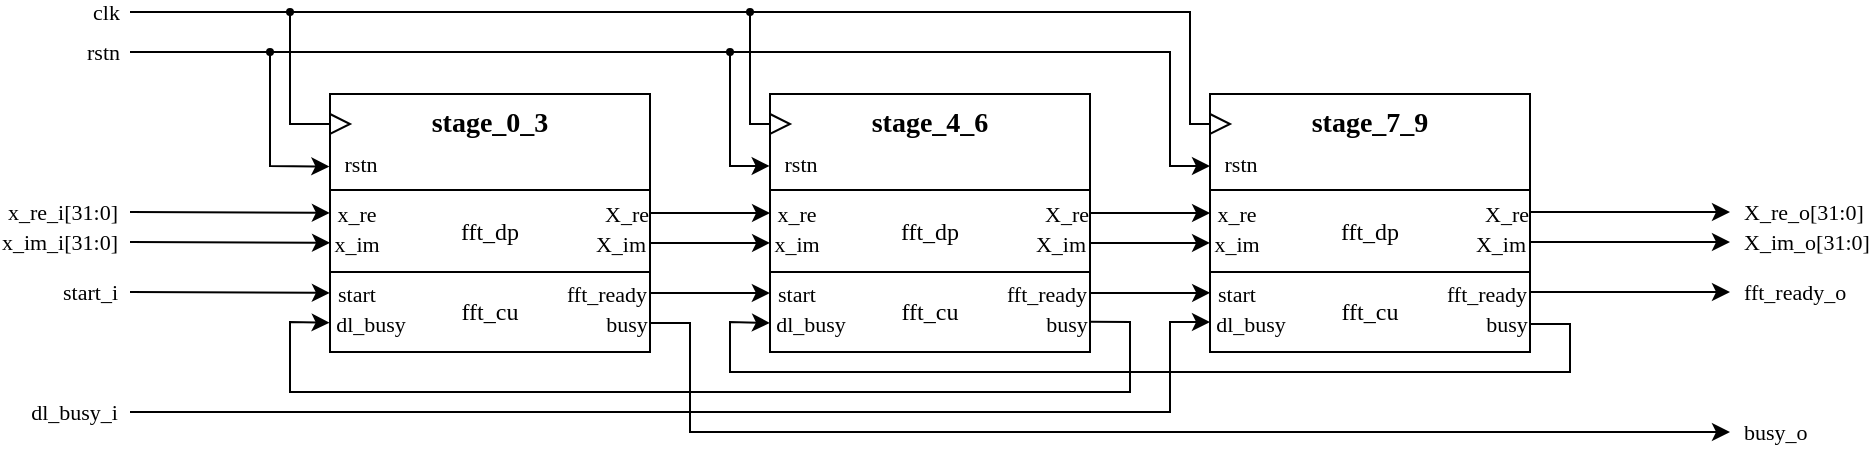 <mxfile version="26.0.16">
  <diagram name="Page-1" id="58cdce13-f638-feb5-8d6f-7d28b1aa9fa0">
    <mxGraphModel dx="1434" dy="766" grid="1" gridSize="5" guides="1" tooltips="1" connect="1" arrows="1" fold="1" page="1" pageScale="1" pageWidth="1100" pageHeight="850" background="none" math="0" shadow="0">
      <root>
        <mxCell id="0" />
        <mxCell id="1" parent="0" />
        <mxCell id="S5aGi3HF0J0l1EgHDcWB-17" value="&lt;span&gt;stage_0_3&lt;/span&gt;" style="rounded=0;whiteSpace=wrap;html=1;fillColor=default;verticalAlign=top;fontFamily=NewsGotT;fontStyle=1;fontSize=14;" parent="1" vertex="1">
          <mxGeometry x="220" y="141" width="160" height="129" as="geometry" />
        </mxCell>
        <mxCell id="S5aGi3HF0J0l1EgHDcWB-3" value="fft_dp" style="rounded=0;whiteSpace=wrap;html=1;fontFamily=NewsGotT;" parent="1" vertex="1">
          <mxGeometry x="220" y="189" width="160" height="41" as="geometry" />
        </mxCell>
        <mxCell id="S5aGi3HF0J0l1EgHDcWB-5" value="" style="endArrow=none;html=1;rounded=0;entryX=0;entryY=0.25;entryDx=0;entryDy=0;endFill=0;fontFamily=NewsGotT;" parent="1" edge="1">
          <mxGeometry width="50" height="50" relative="1" as="geometry">
            <mxPoint x="120" y="100" as="sourcePoint" />
            <mxPoint x="220" y="156" as="targetPoint" />
            <Array as="points">
              <mxPoint x="200" y="100" />
              <mxPoint x="200" y="156" />
            </Array>
          </mxGeometry>
        </mxCell>
        <mxCell id="S5aGi3HF0J0l1EgHDcWB-8" value="clk" style="edgeLabel;html=1;align=right;verticalAlign=middle;resizable=0;points=[];fontFamily=NewsGotT;" parent="S5aGi3HF0J0l1EgHDcWB-5" vertex="1" connectable="0">
          <mxGeometry x="-0.244" y="1" relative="1" as="geometry">
            <mxPoint x="-64" y="1" as="offset" />
          </mxGeometry>
        </mxCell>
        <mxCell id="S5aGi3HF0J0l1EgHDcWB-6" value="" style="triangle;whiteSpace=wrap;html=1;fontFamily=NewsGotT;" parent="1" vertex="1">
          <mxGeometry x="220" y="151" width="10" height="10" as="geometry" />
        </mxCell>
        <mxCell id="S5aGi3HF0J0l1EgHDcWB-19" value="fft_cu" style="rounded=0;whiteSpace=wrap;html=1;fontFamily=NewsGotT;" parent="1" vertex="1">
          <mxGeometry x="220" y="230" width="160" height="40" as="geometry" />
        </mxCell>
        <mxCell id="S5aGi3HF0J0l1EgHDcWB-20" value="start" style="text;html=1;align=center;verticalAlign=middle;resizable=0;points=[];autosize=1;strokeColor=none;fillColor=none;spacing=-5;fontSize=11;fontFamily=NewsGotT;" parent="1" vertex="1">
          <mxGeometry x="220" y="233" width="25" height="15" as="geometry" />
        </mxCell>
        <mxCell id="S5aGi3HF0J0l1EgHDcWB-22" value="dl_busy" style="text;html=1;align=center;verticalAlign=middle;resizable=0;points=[];autosize=1;strokeColor=none;fillColor=none;spacing=-5;fontSize=11;fontFamily=NewsGotT;" parent="1" vertex="1">
          <mxGeometry x="220" y="248" width="40" height="15" as="geometry" />
        </mxCell>
        <mxCell id="S5aGi3HF0J0l1EgHDcWB-23" value="x_re" style="text;html=1;align=center;verticalAlign=middle;resizable=0;points=[];autosize=1;strokeColor=none;fillColor=none;spacing=-5;fontSize=11;fontFamily=NewsGotT;" parent="1" vertex="1">
          <mxGeometry x="220" y="193" width="25" height="15" as="geometry" />
        </mxCell>
        <mxCell id="S5aGi3HF0J0l1EgHDcWB-24" value="x_im" style="text;html=1;align=center;verticalAlign=middle;resizable=0;points=[];autosize=1;strokeColor=none;fillColor=none;spacing=-5;fontSize=11;fontFamily=NewsGotT;" parent="1" vertex="1">
          <mxGeometry x="220" y="208" width="25" height="15" as="geometry" />
        </mxCell>
        <mxCell id="S5aGi3HF0J0l1EgHDcWB-25" value="fft_ready" style="text;html=1;align=center;verticalAlign=middle;resizable=0;points=[];autosize=1;strokeColor=none;fillColor=none;spacing=-5;fontSize=11;fontFamily=NewsGotT;" parent="1" vertex="1">
          <mxGeometry x="335" y="233" width="45" height="15" as="geometry" />
        </mxCell>
        <mxCell id="S5aGi3HF0J0l1EgHDcWB-95" value="busy_o" style="edgeStyle=orthogonalEdgeStyle;rounded=0;orthogonalLoop=1;jettySize=auto;html=1;fontFamily=NewsGotT;align=left;" parent="1" source="S5aGi3HF0J0l1EgHDcWB-26" edge="1">
          <mxGeometry x="1" y="-5" relative="1" as="geometry">
            <mxPoint x="920" y="310" as="targetPoint" />
            <Array as="points">
              <mxPoint x="400" y="255" />
              <mxPoint x="400" y="310" />
            </Array>
            <mxPoint x="5" y="-5" as="offset" />
          </mxGeometry>
        </mxCell>
        <mxCell id="S5aGi3HF0J0l1EgHDcWB-26" value="busy" style="text;html=1;align=center;verticalAlign=middle;resizable=0;points=[];autosize=1;strokeColor=none;fillColor=none;spacing=-5;fontSize=11;fontFamily=NewsGotT;" parent="1" vertex="1">
          <mxGeometry x="355" y="248" width="25" height="15" as="geometry" />
        </mxCell>
        <mxCell id="S5aGi3HF0J0l1EgHDcWB-29" value="X_re" style="text;html=1;align=center;verticalAlign=middle;resizable=0;points=[];autosize=1;strokeColor=none;fillColor=none;spacing=-5;fontSize=11;fontFamily=NewsGotT;" parent="1" vertex="1">
          <mxGeometry x="355" y="193" width="25" height="15" as="geometry" />
        </mxCell>
        <mxCell id="S5aGi3HF0J0l1EgHDcWB-30" value="X_im" style="text;html=1;align=center;verticalAlign=middle;resizable=0;points=[];autosize=1;strokeColor=none;fillColor=none;spacing=-5;fontSize=11;fontFamily=NewsGotT;" parent="1" vertex="1">
          <mxGeometry x="350" y="208" width="30" height="15" as="geometry" />
        </mxCell>
        <mxCell id="S5aGi3HF0J0l1EgHDcWB-31" value="rstn" style="text;html=1;align=center;verticalAlign=middle;resizable=0;points=[];autosize=1;strokeColor=none;fillColor=none;spacing=-5;fontSize=11;fontFamily=NewsGotT;" parent="1" vertex="1">
          <mxGeometry x="225" y="168" width="20" height="15" as="geometry" />
        </mxCell>
        <mxCell id="S5aGi3HF0J0l1EgHDcWB-35" value="" style="endArrow=classic;html=1;rounded=0;entryX=-0.002;entryY=0.281;entryDx=0;entryDy=0;entryPerimeter=0;fontFamily=NewsGotT;" parent="1" target="S5aGi3HF0J0l1EgHDcWB-17" edge="1">
          <mxGeometry width="50" height="50" relative="1" as="geometry">
            <mxPoint x="120" y="120" as="sourcePoint" />
            <mxPoint x="270" y="150" as="targetPoint" />
            <Array as="points">
              <mxPoint x="190" y="120" />
              <mxPoint x="190" y="177" />
            </Array>
          </mxGeometry>
        </mxCell>
        <mxCell id="S5aGi3HF0J0l1EgHDcWB-56" value="rstn" style="edgeLabel;html=1;align=right;verticalAlign=middle;resizable=0;points=[];fontFamily=NewsGotT;" parent="S5aGi3HF0J0l1EgHDcWB-35" vertex="1" connectable="0">
          <mxGeometry x="-0.932" relative="1" as="geometry">
            <mxPoint x="-10" as="offset" />
          </mxGeometry>
        </mxCell>
        <mxCell id="S5aGi3HF0J0l1EgHDcWB-36" value="" style="endArrow=classic;html=1;rounded=0;startArrow=oval;startFill=1;startSize=3;entryX=-0.001;entryY=0.279;entryDx=0;entryDy=0;entryPerimeter=0;fontFamily=NewsGotT;" parent="1" target="S5aGi3HF0J0l1EgHDcWB-37" edge="1">
          <mxGeometry width="50" height="50" relative="1" as="geometry">
            <mxPoint x="190" y="120" as="sourcePoint" />
            <mxPoint x="320" y="120" as="targetPoint" />
            <Array as="points">
              <mxPoint x="420" y="120" />
              <mxPoint x="420" y="177" />
            </Array>
          </mxGeometry>
        </mxCell>
        <mxCell id="S5aGi3HF0J0l1EgHDcWB-37" value="&lt;b&gt;stage_4_6&lt;/b&gt;" style="rounded=0;whiteSpace=wrap;html=1;fillColor=default;verticalAlign=top;fontFamily=NewsGotT;fontSize=14;" parent="1" vertex="1">
          <mxGeometry x="440" y="141" width="160" height="129" as="geometry" />
        </mxCell>
        <mxCell id="S5aGi3HF0J0l1EgHDcWB-38" value="fft_dp" style="rounded=0;whiteSpace=wrap;html=1;fontFamily=NewsGotT;" parent="1" vertex="1">
          <mxGeometry x="440" y="189" width="160" height="41" as="geometry" />
        </mxCell>
        <mxCell id="S5aGi3HF0J0l1EgHDcWB-39" value="" style="triangle;whiteSpace=wrap;html=1;fontFamily=NewsGotT;" parent="1" vertex="1">
          <mxGeometry x="440" y="151" width="10" height="10" as="geometry" />
        </mxCell>
        <mxCell id="S5aGi3HF0J0l1EgHDcWB-40" value="fft_cu" style="rounded=0;whiteSpace=wrap;html=1;fontFamily=NewsGotT;" parent="1" vertex="1">
          <mxGeometry x="440" y="230" width="160" height="40" as="geometry" />
        </mxCell>
        <mxCell id="S5aGi3HF0J0l1EgHDcWB-41" value="start" style="text;html=1;align=center;verticalAlign=middle;resizable=0;points=[];autosize=1;strokeColor=none;fillColor=none;spacing=-5;fontSize=11;fontFamily=NewsGotT;" parent="1" vertex="1">
          <mxGeometry x="440" y="233" width="25" height="15" as="geometry" />
        </mxCell>
        <mxCell id="S5aGi3HF0J0l1EgHDcWB-42" value="dl_busy" style="text;html=1;align=center;verticalAlign=middle;resizable=0;points=[];autosize=1;strokeColor=none;fillColor=none;spacing=-5;fontSize=11;fontFamily=NewsGotT;" parent="1" vertex="1">
          <mxGeometry x="440" y="248" width="40" height="15" as="geometry" />
        </mxCell>
        <mxCell id="S5aGi3HF0J0l1EgHDcWB-43" value="x_re" style="text;html=1;align=center;verticalAlign=middle;resizable=0;points=[];autosize=1;strokeColor=none;fillColor=none;spacing=-5;fontSize=11;fontFamily=NewsGotT;" parent="1" vertex="1">
          <mxGeometry x="440" y="193" width="25" height="15" as="geometry" />
        </mxCell>
        <mxCell id="S5aGi3HF0J0l1EgHDcWB-44" value="x_im" style="text;html=1;align=center;verticalAlign=middle;resizable=0;points=[];autosize=1;strokeColor=none;fillColor=none;spacing=-5;fontSize=11;fontFamily=NewsGotT;" parent="1" vertex="1">
          <mxGeometry x="440" y="208" width="25" height="15" as="geometry" />
        </mxCell>
        <mxCell id="S5aGi3HF0J0l1EgHDcWB-45" value="fft_ready" style="text;html=1;align=center;verticalAlign=middle;resizable=0;points=[];autosize=1;strokeColor=none;fillColor=none;spacing=-5;fontSize=11;fontFamily=NewsGotT;" parent="1" vertex="1">
          <mxGeometry x="555" y="233" width="45" height="15" as="geometry" />
        </mxCell>
        <mxCell id="S5aGi3HF0J0l1EgHDcWB-46" value="busy" style="text;html=1;align=center;verticalAlign=middle;resizable=0;points=[];autosize=1;strokeColor=none;fillColor=none;spacing=-5;fontSize=11;fontFamily=NewsGotT;" parent="1" vertex="1">
          <mxGeometry x="575" y="248" width="25" height="15" as="geometry" />
        </mxCell>
        <mxCell id="S5aGi3HF0J0l1EgHDcWB-47" value="X_re" style="text;html=1;align=center;verticalAlign=middle;resizable=0;points=[];autosize=1;strokeColor=none;fillColor=none;spacing=-5;fontSize=11;fontFamily=NewsGotT;" parent="1" vertex="1">
          <mxGeometry x="575" y="193" width="25" height="15" as="geometry" />
        </mxCell>
        <mxCell id="S5aGi3HF0J0l1EgHDcWB-48" value="X_im" style="text;html=1;align=center;verticalAlign=middle;resizable=0;points=[];autosize=1;strokeColor=none;fillColor=none;spacing=-5;fontSize=11;fontFamily=NewsGotT;" parent="1" vertex="1">
          <mxGeometry x="570" y="208" width="30" height="15" as="geometry" />
        </mxCell>
        <mxCell id="S5aGi3HF0J0l1EgHDcWB-49" value="rstn" style="text;html=1;align=center;verticalAlign=middle;resizable=0;points=[];autosize=1;strokeColor=none;fillColor=none;spacing=-5;fontSize=11;fontFamily=NewsGotT;" parent="1" vertex="1">
          <mxGeometry x="445" y="168" width="20" height="15" as="geometry" />
        </mxCell>
        <mxCell id="S5aGi3HF0J0l1EgHDcWB-50" value="" style="endArrow=none;html=1;rounded=0;startArrow=oval;startFill=1;startSize=3;entryX=0;entryY=0.5;entryDx=0;entryDy=0;fontFamily=NewsGotT;" parent="1" target="S5aGi3HF0J0l1EgHDcWB-39" edge="1">
          <mxGeometry width="50" height="50" relative="1" as="geometry">
            <mxPoint x="200" y="100" as="sourcePoint" />
            <mxPoint x="320" y="150" as="targetPoint" />
            <Array as="points">
              <mxPoint x="430" y="100" />
              <mxPoint x="430" y="156" />
            </Array>
          </mxGeometry>
        </mxCell>
        <mxCell id="S5aGi3HF0J0l1EgHDcWB-53" style="edgeStyle=orthogonalEdgeStyle;rounded=0;orthogonalLoop=1;jettySize=auto;html=1;entryX=-0.003;entryY=0.501;entryDx=0;entryDy=0;entryPerimeter=0;exitX=0.996;exitY=0.503;exitDx=0;exitDy=0;exitPerimeter=0;fontFamily=NewsGotT;" parent="1" source="S5aGi3HF0J0l1EgHDcWB-25" target="S5aGi3HF0J0l1EgHDcWB-41" edge="1">
          <mxGeometry relative="1" as="geometry">
            <mxPoint x="375" y="241.5" as="sourcePoint" />
            <mxPoint x="435" y="240.5" as="targetPoint" />
            <Array as="points">
              <mxPoint x="420" y="240" />
              <mxPoint x="420" y="240" />
            </Array>
          </mxGeometry>
        </mxCell>
        <mxCell id="S5aGi3HF0J0l1EgHDcWB-57" value="x_re_i[31:0]" style="endArrow=classic;html=1;rounded=0;align=right;entryX=-0.002;entryY=0.496;entryDx=0;entryDy=0;entryPerimeter=0;fontFamily=NewsGotT;" parent="1" target="S5aGi3HF0J0l1EgHDcWB-23" edge="1">
          <mxGeometry x="-1" y="5" width="50" height="50" relative="1" as="geometry">
            <mxPoint x="120" y="200" as="sourcePoint" />
            <mxPoint x="220" y="200" as="targetPoint" />
            <mxPoint x="-5" y="5" as="offset" />
          </mxGeometry>
        </mxCell>
        <mxCell id="S5aGi3HF0J0l1EgHDcWB-58" value="x_im_i[31:0]" style="endArrow=classic;html=1;rounded=0;entryX=0.001;entryY=0.495;entryDx=0;entryDy=0;entryPerimeter=0;align=right;fontFamily=NewsGotT;" parent="1" target="S5aGi3HF0J0l1EgHDcWB-24" edge="1">
          <mxGeometry x="-1" y="5" width="50" height="50" relative="1" as="geometry">
            <mxPoint x="120" y="215" as="sourcePoint" />
            <mxPoint x="220" y="217.83" as="targetPoint" />
            <mxPoint x="-5" y="5" as="offset" />
          </mxGeometry>
        </mxCell>
        <mxCell id="S5aGi3HF0J0l1EgHDcWB-59" value="start_i" style="endArrow=classic;html=1;rounded=0;align=right;entryX=-0.002;entryY=0.496;entryDx=0;entryDy=0;entryPerimeter=0;fontFamily=NewsGotT;" parent="1" target="S5aGi3HF0J0l1EgHDcWB-20" edge="1">
          <mxGeometry x="-1" y="5" width="50" height="50" relative="1" as="geometry">
            <mxPoint x="120" y="240" as="sourcePoint" />
            <mxPoint x="220" y="241" as="targetPoint" />
            <mxPoint x="-5" y="5" as="offset" />
          </mxGeometry>
        </mxCell>
        <mxCell id="S5aGi3HF0J0l1EgHDcWB-60" value="dl_busy_i" style="endArrow=classic;html=1;rounded=0;align=right;fontFamily=NewsGotT;" parent="1" edge="1">
          <mxGeometry x="-1" y="5" width="50" height="50" relative="1" as="geometry">
            <mxPoint x="120" y="300" as="sourcePoint" />
            <mxPoint x="660" y="255" as="targetPoint" />
            <mxPoint x="-5" y="5" as="offset" />
            <Array as="points">
              <mxPoint x="640" y="300" />
              <mxPoint x="640" y="255" />
            </Array>
          </mxGeometry>
        </mxCell>
        <mxCell id="S5aGi3HF0J0l1EgHDcWB-61" value="&lt;b&gt;stage_7_9&lt;/b&gt;" style="rounded=0;whiteSpace=wrap;html=1;fillColor=default;verticalAlign=top;fontFamily=NewsGotT;fontSize=14;" parent="1" vertex="1">
          <mxGeometry x="660" y="141" width="160" height="129" as="geometry" />
        </mxCell>
        <mxCell id="S5aGi3HF0J0l1EgHDcWB-62" value="fft_dp" style="rounded=0;whiteSpace=wrap;html=1;fontFamily=NewsGotT;" parent="1" vertex="1">
          <mxGeometry x="660" y="189" width="160" height="41" as="geometry" />
        </mxCell>
        <mxCell id="S5aGi3HF0J0l1EgHDcWB-63" value="" style="triangle;whiteSpace=wrap;html=1;fontFamily=NewsGotT;" parent="1" vertex="1">
          <mxGeometry x="660" y="151" width="10" height="10" as="geometry" />
        </mxCell>
        <mxCell id="S5aGi3HF0J0l1EgHDcWB-64" value="fft_cu" style="rounded=0;whiteSpace=wrap;html=1;fontFamily=NewsGotT;" parent="1" vertex="1">
          <mxGeometry x="660" y="230" width="160" height="40" as="geometry" />
        </mxCell>
        <mxCell id="S5aGi3HF0J0l1EgHDcWB-65" value="start" style="text;html=1;align=center;verticalAlign=middle;resizable=0;points=[];autosize=1;strokeColor=none;fillColor=none;spacing=-5;fontSize=11;fontFamily=NewsGotT;" parent="1" vertex="1">
          <mxGeometry x="660" y="233" width="25" height="15" as="geometry" />
        </mxCell>
        <mxCell id="S5aGi3HF0J0l1EgHDcWB-66" value="dl_busy" style="text;html=1;align=center;verticalAlign=middle;resizable=0;points=[];autosize=1;strokeColor=none;fillColor=none;spacing=-5;fontSize=11;fontFamily=NewsGotT;" parent="1" vertex="1">
          <mxGeometry x="660" y="248" width="40" height="15" as="geometry" />
        </mxCell>
        <mxCell id="S5aGi3HF0J0l1EgHDcWB-67" value="x_re" style="text;html=1;align=center;verticalAlign=middle;resizable=0;points=[];autosize=1;strokeColor=none;fillColor=none;spacing=-5;fontSize=11;fontFamily=NewsGotT;" parent="1" vertex="1">
          <mxGeometry x="660" y="193" width="25" height="15" as="geometry" />
        </mxCell>
        <mxCell id="S5aGi3HF0J0l1EgHDcWB-68" value="x_im" style="text;html=1;align=center;verticalAlign=middle;resizable=0;points=[];autosize=1;strokeColor=none;fillColor=none;spacing=-5;fontSize=11;fontFamily=NewsGotT;" parent="1" vertex="1">
          <mxGeometry x="660" y="208" width="25" height="15" as="geometry" />
        </mxCell>
        <mxCell id="S5aGi3HF0J0l1EgHDcWB-94" value="&lt;div align=&quot;left&quot;&gt;fft_ready_o&lt;/div&gt;" style="edgeStyle=orthogonalEdgeStyle;rounded=0;orthogonalLoop=1;jettySize=auto;html=1;align=left;fontFamily=NewsGotT;" parent="1" source="S5aGi3HF0J0l1EgHDcWB-69" edge="1">
          <mxGeometry x="1" y="-5" relative="1" as="geometry">
            <mxPoint x="920" y="240" as="targetPoint" />
            <mxPoint x="5" y="-5" as="offset" />
          </mxGeometry>
        </mxCell>
        <mxCell id="S5aGi3HF0J0l1EgHDcWB-69" value="fft_ready" style="text;html=1;align=center;verticalAlign=middle;resizable=0;points=[];autosize=1;strokeColor=none;fillColor=none;spacing=-5;fontSize=11;fontFamily=NewsGotT;" parent="1" vertex="1">
          <mxGeometry x="775" y="233" width="45" height="15" as="geometry" />
        </mxCell>
        <mxCell id="S5aGi3HF0J0l1EgHDcWB-70" value="busy" style="text;html=1;align=center;verticalAlign=middle;resizable=0;points=[];autosize=1;strokeColor=none;fillColor=none;spacing=-5;fontSize=11;fontFamily=NewsGotT;" parent="1" vertex="1">
          <mxGeometry x="795" y="248" width="25" height="15" as="geometry" />
        </mxCell>
        <mxCell id="S5aGi3HF0J0l1EgHDcWB-92" value="&lt;div&gt;X_re_o[31:0]&lt;/div&gt;" style="edgeStyle=orthogonalEdgeStyle;rounded=0;orthogonalLoop=1;jettySize=auto;html=1;align=left;fontFamily=NewsGotT;" parent="1" source="S5aGi3HF0J0l1EgHDcWB-71" edge="1">
          <mxGeometry x="1" y="5" relative="1" as="geometry">
            <mxPoint x="920" y="200" as="targetPoint" />
            <mxPoint x="5" y="5" as="offset" />
          </mxGeometry>
        </mxCell>
        <mxCell id="S5aGi3HF0J0l1EgHDcWB-71" value="X_re" style="text;html=1;align=center;verticalAlign=middle;resizable=0;points=[];autosize=1;strokeColor=none;fillColor=none;spacing=-5;fontSize=11;fontFamily=NewsGotT;" parent="1" vertex="1">
          <mxGeometry x="795" y="193" width="25" height="15" as="geometry" />
        </mxCell>
        <mxCell id="S5aGi3HF0J0l1EgHDcWB-93" value="X_im_o[31:0]" style="edgeStyle=orthogonalEdgeStyle;rounded=0;orthogonalLoop=1;jettySize=auto;html=1;align=left;fontFamily=NewsGotT;" parent="1" source="S5aGi3HF0J0l1EgHDcWB-72" edge="1">
          <mxGeometry x="1" y="-5" relative="1" as="geometry">
            <mxPoint x="920" y="215" as="targetPoint" />
            <mxPoint x="5" y="-5" as="offset" />
          </mxGeometry>
        </mxCell>
        <mxCell id="S5aGi3HF0J0l1EgHDcWB-72" value="X_im" style="text;html=1;align=center;verticalAlign=middle;resizable=0;points=[];autosize=1;strokeColor=none;fillColor=none;spacing=-5;fontSize=11;fontFamily=NewsGotT;" parent="1" vertex="1">
          <mxGeometry x="790" y="208" width="30" height="15" as="geometry" />
        </mxCell>
        <mxCell id="S5aGi3HF0J0l1EgHDcWB-73" value="rstn" style="text;html=1;align=center;verticalAlign=middle;resizable=0;points=[];autosize=1;strokeColor=none;fillColor=none;spacing=-5;fontSize=11;fontFamily=NewsGotT;" parent="1" vertex="1">
          <mxGeometry x="665" y="168" width="20" height="15" as="geometry" />
        </mxCell>
        <mxCell id="S5aGi3HF0J0l1EgHDcWB-78" value="" style="endArrow=none;html=1;rounded=0;startArrow=oval;startFill=1;startSize=3;fontFamily=NewsGotT;" parent="1" edge="1">
          <mxGeometry width="50" height="50" relative="1" as="geometry">
            <mxPoint x="430" y="100" as="sourcePoint" />
            <mxPoint x="660" y="156" as="targetPoint" />
            <Array as="points">
              <mxPoint x="650" y="100" />
              <mxPoint x="650" y="156" />
            </Array>
          </mxGeometry>
        </mxCell>
        <mxCell id="S5aGi3HF0J0l1EgHDcWB-79" value="" style="endArrow=classic;html=1;rounded=0;startArrow=oval;startFill=1;startSize=3;entryX=-0.001;entryY=0.279;entryDx=0;entryDy=0;entryPerimeter=0;fontFamily=NewsGotT;" parent="1" edge="1">
          <mxGeometry width="50" height="50" relative="1" as="geometry">
            <mxPoint x="420" y="120" as="sourcePoint" />
            <mxPoint x="660" y="177" as="targetPoint" />
            <Array as="points">
              <mxPoint x="640" y="120" />
              <mxPoint x="640" y="177" />
            </Array>
          </mxGeometry>
        </mxCell>
        <mxCell id="S5aGi3HF0J0l1EgHDcWB-81" value="" style="endArrow=classic;html=1;rounded=0;exitX=0.995;exitY=0.461;exitDx=0;exitDy=0;exitPerimeter=0;entryX=-0.004;entryY=0.49;entryDx=0;entryDy=0;entryPerimeter=0;endFill=1;fontFamily=NewsGotT;" parent="1" source="S5aGi3HF0J0l1EgHDcWB-46" target="S5aGi3HF0J0l1EgHDcWB-22" edge="1">
          <mxGeometry width="50" height="50" relative="1" as="geometry">
            <mxPoint x="415" y="195" as="sourcePoint" />
            <mxPoint x="465" y="145" as="targetPoint" />
            <Array as="points">
              <mxPoint x="620" y="255" />
              <mxPoint x="620" y="290" />
              <mxPoint x="200" y="290" />
              <mxPoint x="200" y="255" />
            </Array>
          </mxGeometry>
        </mxCell>
        <mxCell id="S5aGi3HF0J0l1EgHDcWB-83" value="" style="endArrow=classic;html=1;rounded=0;exitX=0.996;exitY=0.504;exitDx=0;exitDy=0;exitPerimeter=0;entryX=-0.001;entryY=0.498;entryDx=0;entryDy=0;entryPerimeter=0;endFill=1;fontFamily=NewsGotT;" parent="1" target="S5aGi3HF0J0l1EgHDcWB-42" edge="1">
          <mxGeometry width="50" height="50" relative="1" as="geometry">
            <mxPoint x="820" y="256" as="sourcePoint" />
            <mxPoint x="440" y="257" as="targetPoint" />
            <Array as="points">
              <mxPoint x="840" y="256" />
              <mxPoint x="840" y="280" />
              <mxPoint x="420" y="280" />
              <mxPoint x="420" y="255" />
            </Array>
          </mxGeometry>
        </mxCell>
        <mxCell id="S5aGi3HF0J0l1EgHDcWB-87" style="edgeStyle=orthogonalEdgeStyle;rounded=0;orthogonalLoop=1;jettySize=auto;html=1;entryX=0.001;entryY=0.501;entryDx=0;entryDy=0;entryPerimeter=0;fontFamily=NewsGotT;" parent="1" source="S5aGi3HF0J0l1EgHDcWB-29" target="S5aGi3HF0J0l1EgHDcWB-43" edge="1">
          <mxGeometry relative="1" as="geometry" />
        </mxCell>
        <mxCell id="S5aGi3HF0J0l1EgHDcWB-88" style="edgeStyle=orthogonalEdgeStyle;rounded=0;orthogonalLoop=1;jettySize=auto;html=1;entryX=0.002;entryY=0.499;entryDx=0;entryDy=0;entryPerimeter=0;fontFamily=NewsGotT;" parent="1" source="S5aGi3HF0J0l1EgHDcWB-30" target="S5aGi3HF0J0l1EgHDcWB-44" edge="1">
          <mxGeometry relative="1" as="geometry" />
        </mxCell>
        <mxCell id="S5aGi3HF0J0l1EgHDcWB-89" style="edgeStyle=orthogonalEdgeStyle;rounded=0;orthogonalLoop=1;jettySize=auto;html=1;entryX=0.002;entryY=0.5;entryDx=0;entryDy=0;entryPerimeter=0;fontFamily=NewsGotT;" parent="1" source="S5aGi3HF0J0l1EgHDcWB-47" target="S5aGi3HF0J0l1EgHDcWB-67" edge="1">
          <mxGeometry relative="1" as="geometry" />
        </mxCell>
        <mxCell id="S5aGi3HF0J0l1EgHDcWB-90" style="edgeStyle=orthogonalEdgeStyle;rounded=0;orthogonalLoop=1;jettySize=auto;html=1;entryX=0.001;entryY=0.499;entryDx=0;entryDy=0;entryPerimeter=0;fontFamily=NewsGotT;" parent="1" source="S5aGi3HF0J0l1EgHDcWB-48" target="S5aGi3HF0J0l1EgHDcWB-68" edge="1">
          <mxGeometry relative="1" as="geometry" />
        </mxCell>
        <mxCell id="S5aGi3HF0J0l1EgHDcWB-91" style="edgeStyle=orthogonalEdgeStyle;rounded=0;orthogonalLoop=1;jettySize=auto;html=1;entryX=0.003;entryY=0.495;entryDx=0;entryDy=0;entryPerimeter=0;fontFamily=NewsGotT;" parent="1" source="S5aGi3HF0J0l1EgHDcWB-45" target="S5aGi3HF0J0l1EgHDcWB-65" edge="1">
          <mxGeometry relative="1" as="geometry" />
        </mxCell>
      </root>
    </mxGraphModel>
  </diagram>
</mxfile>
